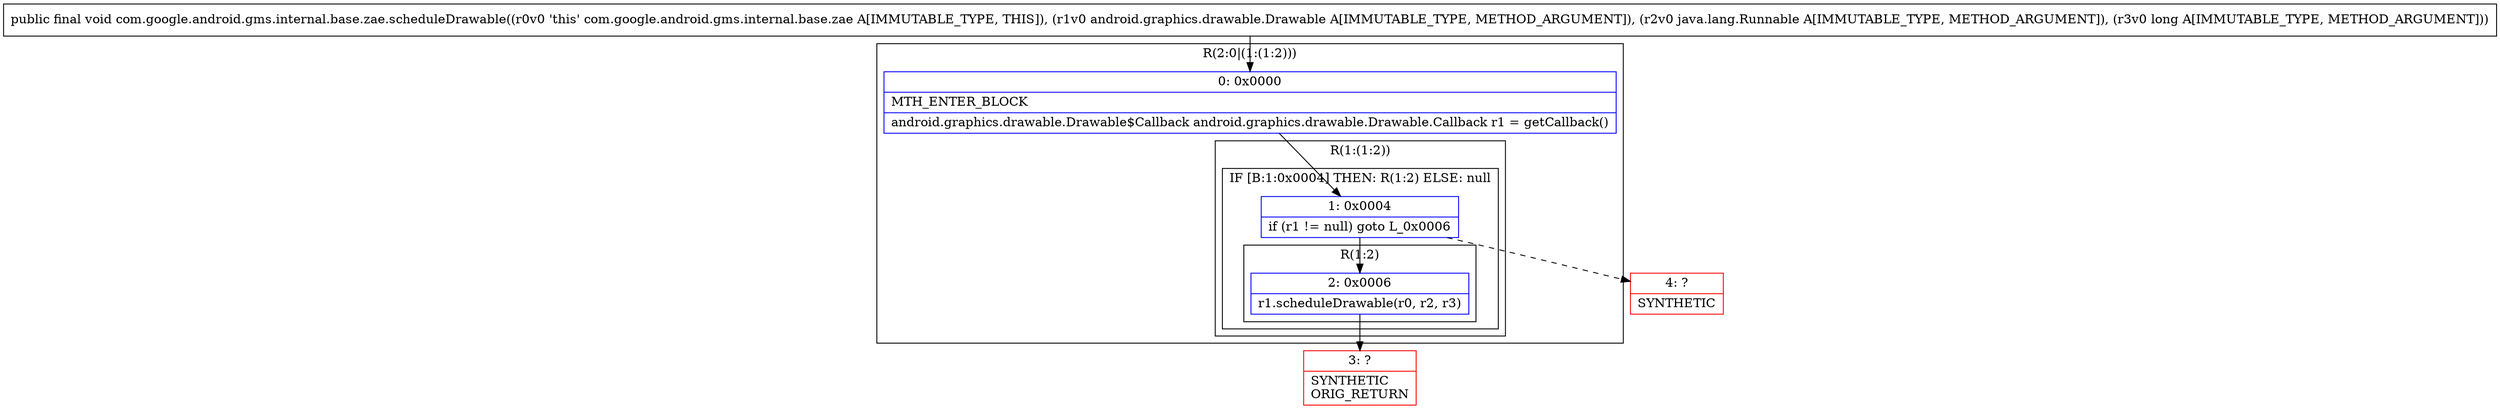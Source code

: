 digraph "CFG forcom.google.android.gms.internal.base.zae.scheduleDrawable(Landroid\/graphics\/drawable\/Drawable;Ljava\/lang\/Runnable;J)V" {
subgraph cluster_Region_1043612666 {
label = "R(2:0|(1:(1:2)))";
node [shape=record,color=blue];
Node_0 [shape=record,label="{0\:\ 0x0000|MTH_ENTER_BLOCK\l|android.graphics.drawable.Drawable$Callback android.graphics.drawable.Drawable.Callback r1 = getCallback()\l}"];
subgraph cluster_Region_1427439622 {
label = "R(1:(1:2))";
node [shape=record,color=blue];
subgraph cluster_IfRegion_1818036674 {
label = "IF [B:1:0x0004] THEN: R(1:2) ELSE: null";
node [shape=record,color=blue];
Node_1 [shape=record,label="{1\:\ 0x0004|if (r1 != null) goto L_0x0006\l}"];
subgraph cluster_Region_288433073 {
label = "R(1:2)";
node [shape=record,color=blue];
Node_2 [shape=record,label="{2\:\ 0x0006|r1.scheduleDrawable(r0, r2, r3)\l}"];
}
}
}
}
Node_3 [shape=record,color=red,label="{3\:\ ?|SYNTHETIC\lORIG_RETURN\l}"];
Node_4 [shape=record,color=red,label="{4\:\ ?|SYNTHETIC\l}"];
MethodNode[shape=record,label="{public final void com.google.android.gms.internal.base.zae.scheduleDrawable((r0v0 'this' com.google.android.gms.internal.base.zae A[IMMUTABLE_TYPE, THIS]), (r1v0 android.graphics.drawable.Drawable A[IMMUTABLE_TYPE, METHOD_ARGUMENT]), (r2v0 java.lang.Runnable A[IMMUTABLE_TYPE, METHOD_ARGUMENT]), (r3v0 long A[IMMUTABLE_TYPE, METHOD_ARGUMENT])) }"];
MethodNode -> Node_0;
Node_0 -> Node_1;
Node_1 -> Node_2;
Node_1 -> Node_4[style=dashed];
Node_2 -> Node_3;
}

